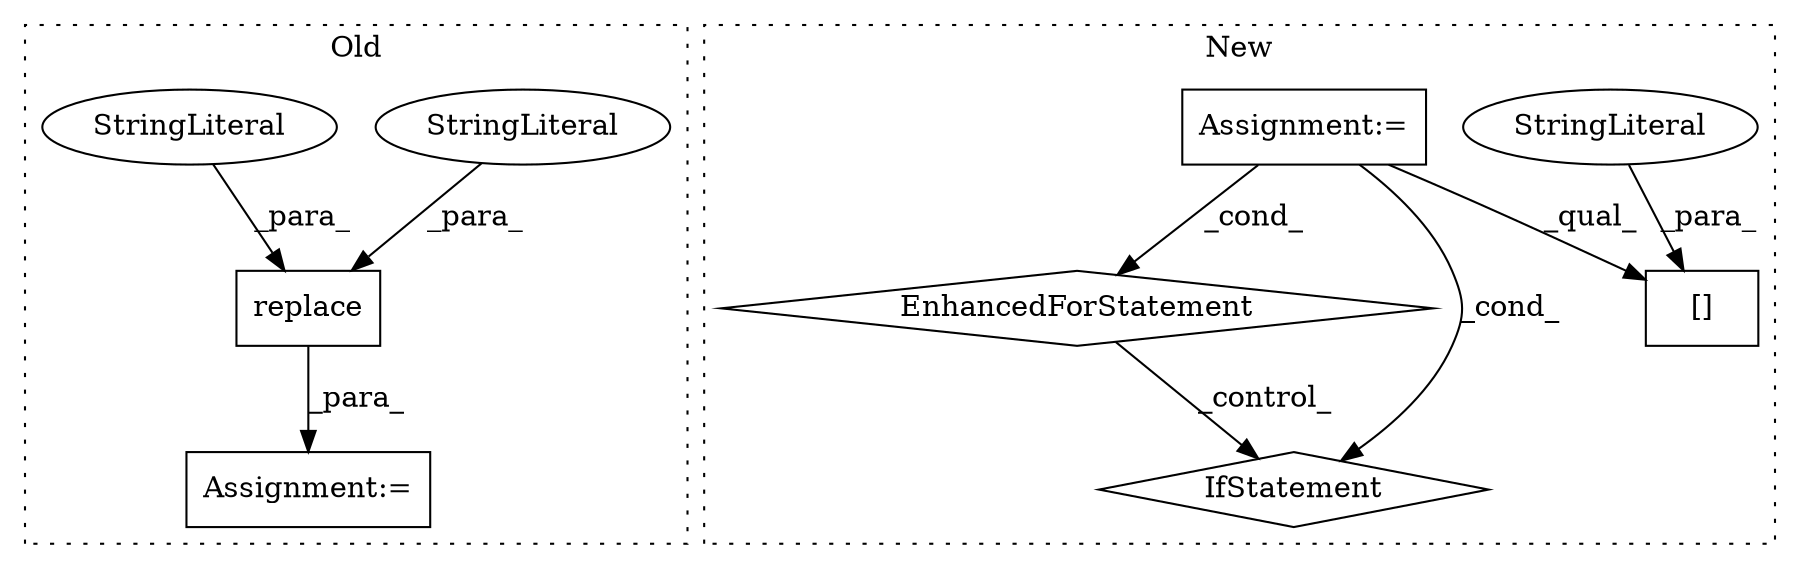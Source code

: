 digraph G {
subgraph cluster0 {
1 [label="replace" a="32" s="2894,2908" l="8,1" shape="box"];
3 [label="StringLiteral" a="45" s="2902" l="3" shape="ellipse"];
4 [label="StringLiteral" a="45" s="2906" l="2" shape="ellipse"];
5 [label="Assignment:=" a="7" s="2869" l="1" shape="box"];
label = "Old";
style="dotted";
}
subgraph cluster1 {
2 [label="[]" a="2" s="2960,2985" l="8,1" shape="box"];
6 [label="StringLiteral" a="45" s="2968" l="17" shape="ellipse"];
7 [label="Assignment:=" a="7" s="2750,2848" l="69,2" shape="box"];
8 [label="EnhancedForStatement" a="70" s="2750,2848" l="69,2" shape="diamond"];
9 [label="IfStatement" a="25" s="2896,2931" l="4,2" shape="diamond"];
label = "New";
style="dotted";
}
1 -> 5 [label="_para_"];
3 -> 1 [label="_para_"];
4 -> 1 [label="_para_"];
6 -> 2 [label="_para_"];
7 -> 2 [label="_qual_"];
7 -> 8 [label="_cond_"];
7 -> 9 [label="_cond_"];
8 -> 9 [label="_control_"];
}